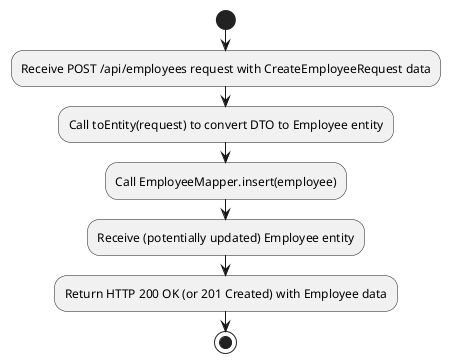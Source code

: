 @startuml
start
:Receive POST /api/employees request with CreateEmployeeRequest data;
:Call toEntity(request) to convert DTO to Employee entity;
:Call EmployeeMapper.insert(employee);
:Receive (potentially updated) Employee entity;
:Return HTTP 200 OK (or 201 Created) with Employee data;
stop
@enduml

